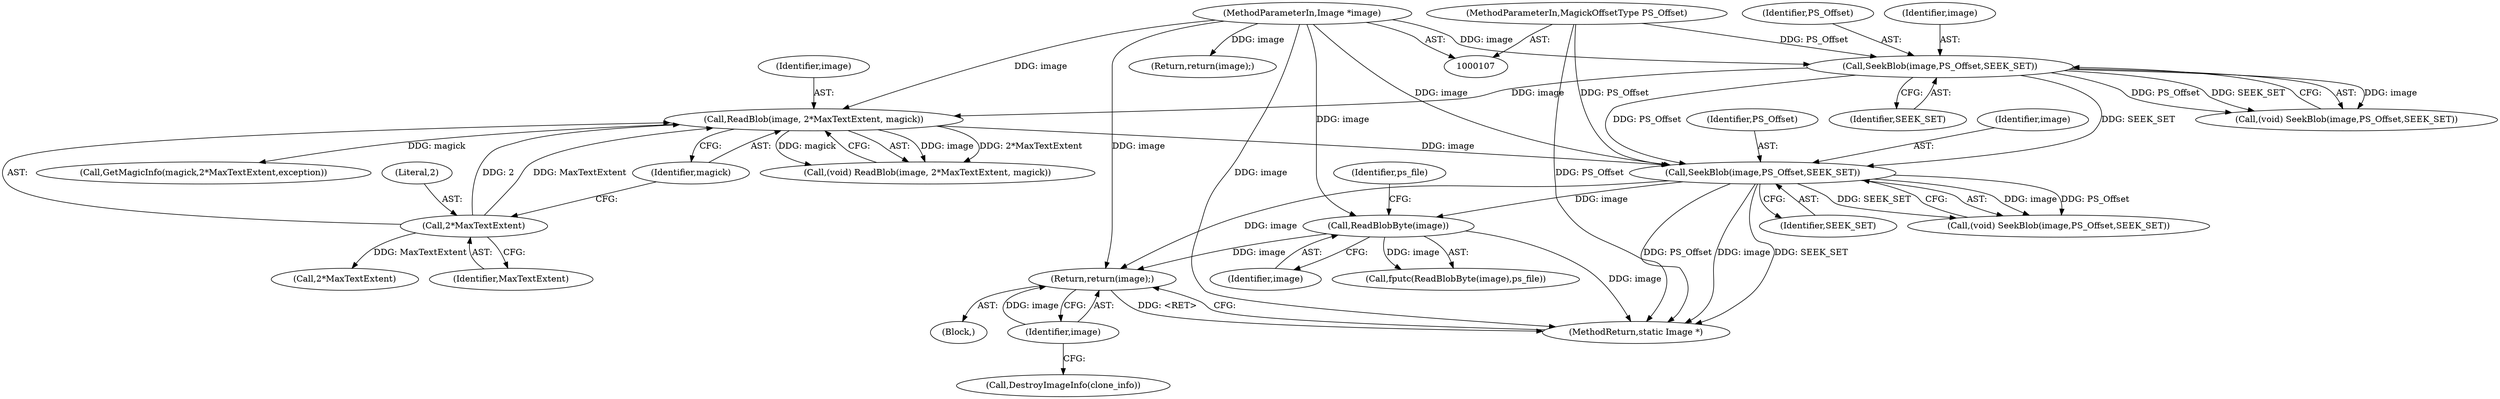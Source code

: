 digraph "0_ImageMagick_d23beebe7b1179fb75db1e85fbca3100e49593d9@pointer" {
"1000326" [label="(Return,return(image);)"];
"1000327" [label="(Identifier,image)"];
"1000186" [label="(Call,ReadBlobByte(image))"];
"1000173" [label="(Call,SeekBlob(image,PS_Offset,SEEK_SET))"];
"1000165" [label="(Call,ReadBlob(image, 2*MaxTextExtent, magick))"];
"1000159" [label="(Call,SeekBlob(image,PS_Offset,SEEK_SET))"];
"1000108" [label="(MethodParameterIn,Image *image)"];
"1000110" [label="(MethodParameterIn,MagickOffsetType PS_Offset)"];
"1000167" [label="(Call,2*MaxTextExtent)"];
"1000327" [label="(Identifier,image)"];
"1000197" [label="(Call,2*MaxTextExtent)"];
"1000166" [label="(Identifier,image)"];
"1000326" [label="(Return,return(image);)"];
"1000188" [label="(Identifier,ps_file)"];
"1000175" [label="(Identifier,PS_Offset)"];
"1000186" [label="(Call,ReadBlobByte(image))"];
"1000167" [label="(Call,2*MaxTextExtent)"];
"1000157" [label="(Call,(void) SeekBlob(image,PS_Offset,SEEK_SET))"];
"1000171" [label="(Call,(void) SeekBlob(image,PS_Offset,SEEK_SET))"];
"1000165" [label="(Call,ReadBlob(image, 2*MaxTextExtent, magick))"];
"1000110" [label="(MethodParameterIn,MagickOffsetType PS_Offset)"];
"1000113" [label="(Block,)"];
"1000161" [label="(Identifier,PS_Offset)"];
"1000108" [label="(MethodParameterIn,Image *image)"];
"1000160" [label="(Identifier,image)"];
"1000169" [label="(Identifier,MaxTextExtent)"];
"1000159" [label="(Call,SeekBlob(image,PS_Offset,SEEK_SET))"];
"1000187" [label="(Identifier,image)"];
"1000162" [label="(Identifier,SEEK_SET)"];
"1000127" [label="(Return,return(image);)"];
"1000168" [label="(Literal,2)"];
"1000163" [label="(Call,(void) ReadBlob(image, 2*MaxTextExtent, magick))"];
"1000195" [label="(Call,GetMagicInfo(magick,2*MaxTextExtent,exception))"];
"1000176" [label="(Identifier,SEEK_SET)"];
"1000174" [label="(Identifier,image)"];
"1000170" [label="(Identifier,magick)"];
"1000173" [label="(Call,SeekBlob(image,PS_Offset,SEEK_SET))"];
"1000328" [label="(MethodReturn,static Image *)"];
"1000185" [label="(Call,fputc(ReadBlobByte(image),ps_file))"];
"1000324" [label="(Call,DestroyImageInfo(clone_info))"];
"1000326" -> "1000113"  [label="AST: "];
"1000326" -> "1000327"  [label="CFG: "];
"1000327" -> "1000326"  [label="AST: "];
"1000328" -> "1000326"  [label="CFG: "];
"1000326" -> "1000328"  [label="DDG: <RET>"];
"1000327" -> "1000326"  [label="DDG: image"];
"1000186" -> "1000326"  [label="DDG: image"];
"1000173" -> "1000326"  [label="DDG: image"];
"1000108" -> "1000326"  [label="DDG: image"];
"1000327" -> "1000324"  [label="CFG: "];
"1000186" -> "1000185"  [label="AST: "];
"1000186" -> "1000187"  [label="CFG: "];
"1000187" -> "1000186"  [label="AST: "];
"1000188" -> "1000186"  [label="CFG: "];
"1000186" -> "1000328"  [label="DDG: image"];
"1000186" -> "1000185"  [label="DDG: image"];
"1000173" -> "1000186"  [label="DDG: image"];
"1000108" -> "1000186"  [label="DDG: image"];
"1000173" -> "1000171"  [label="AST: "];
"1000173" -> "1000176"  [label="CFG: "];
"1000174" -> "1000173"  [label="AST: "];
"1000175" -> "1000173"  [label="AST: "];
"1000176" -> "1000173"  [label="AST: "];
"1000171" -> "1000173"  [label="CFG: "];
"1000173" -> "1000328"  [label="DDG: SEEK_SET"];
"1000173" -> "1000328"  [label="DDG: image"];
"1000173" -> "1000328"  [label="DDG: PS_Offset"];
"1000173" -> "1000171"  [label="DDG: image"];
"1000173" -> "1000171"  [label="DDG: PS_Offset"];
"1000173" -> "1000171"  [label="DDG: SEEK_SET"];
"1000165" -> "1000173"  [label="DDG: image"];
"1000108" -> "1000173"  [label="DDG: image"];
"1000159" -> "1000173"  [label="DDG: PS_Offset"];
"1000159" -> "1000173"  [label="DDG: SEEK_SET"];
"1000110" -> "1000173"  [label="DDG: PS_Offset"];
"1000165" -> "1000163"  [label="AST: "];
"1000165" -> "1000170"  [label="CFG: "];
"1000166" -> "1000165"  [label="AST: "];
"1000167" -> "1000165"  [label="AST: "];
"1000170" -> "1000165"  [label="AST: "];
"1000163" -> "1000165"  [label="CFG: "];
"1000165" -> "1000163"  [label="DDG: image"];
"1000165" -> "1000163"  [label="DDG: 2*MaxTextExtent"];
"1000165" -> "1000163"  [label="DDG: magick"];
"1000159" -> "1000165"  [label="DDG: image"];
"1000108" -> "1000165"  [label="DDG: image"];
"1000167" -> "1000165"  [label="DDG: 2"];
"1000167" -> "1000165"  [label="DDG: MaxTextExtent"];
"1000165" -> "1000195"  [label="DDG: magick"];
"1000159" -> "1000157"  [label="AST: "];
"1000159" -> "1000162"  [label="CFG: "];
"1000160" -> "1000159"  [label="AST: "];
"1000161" -> "1000159"  [label="AST: "];
"1000162" -> "1000159"  [label="AST: "];
"1000157" -> "1000159"  [label="CFG: "];
"1000159" -> "1000157"  [label="DDG: image"];
"1000159" -> "1000157"  [label="DDG: PS_Offset"];
"1000159" -> "1000157"  [label="DDG: SEEK_SET"];
"1000108" -> "1000159"  [label="DDG: image"];
"1000110" -> "1000159"  [label="DDG: PS_Offset"];
"1000108" -> "1000107"  [label="AST: "];
"1000108" -> "1000328"  [label="DDG: image"];
"1000108" -> "1000127"  [label="DDG: image"];
"1000110" -> "1000107"  [label="AST: "];
"1000110" -> "1000328"  [label="DDG: PS_Offset"];
"1000167" -> "1000169"  [label="CFG: "];
"1000168" -> "1000167"  [label="AST: "];
"1000169" -> "1000167"  [label="AST: "];
"1000170" -> "1000167"  [label="CFG: "];
"1000167" -> "1000197"  [label="DDG: MaxTextExtent"];
}
